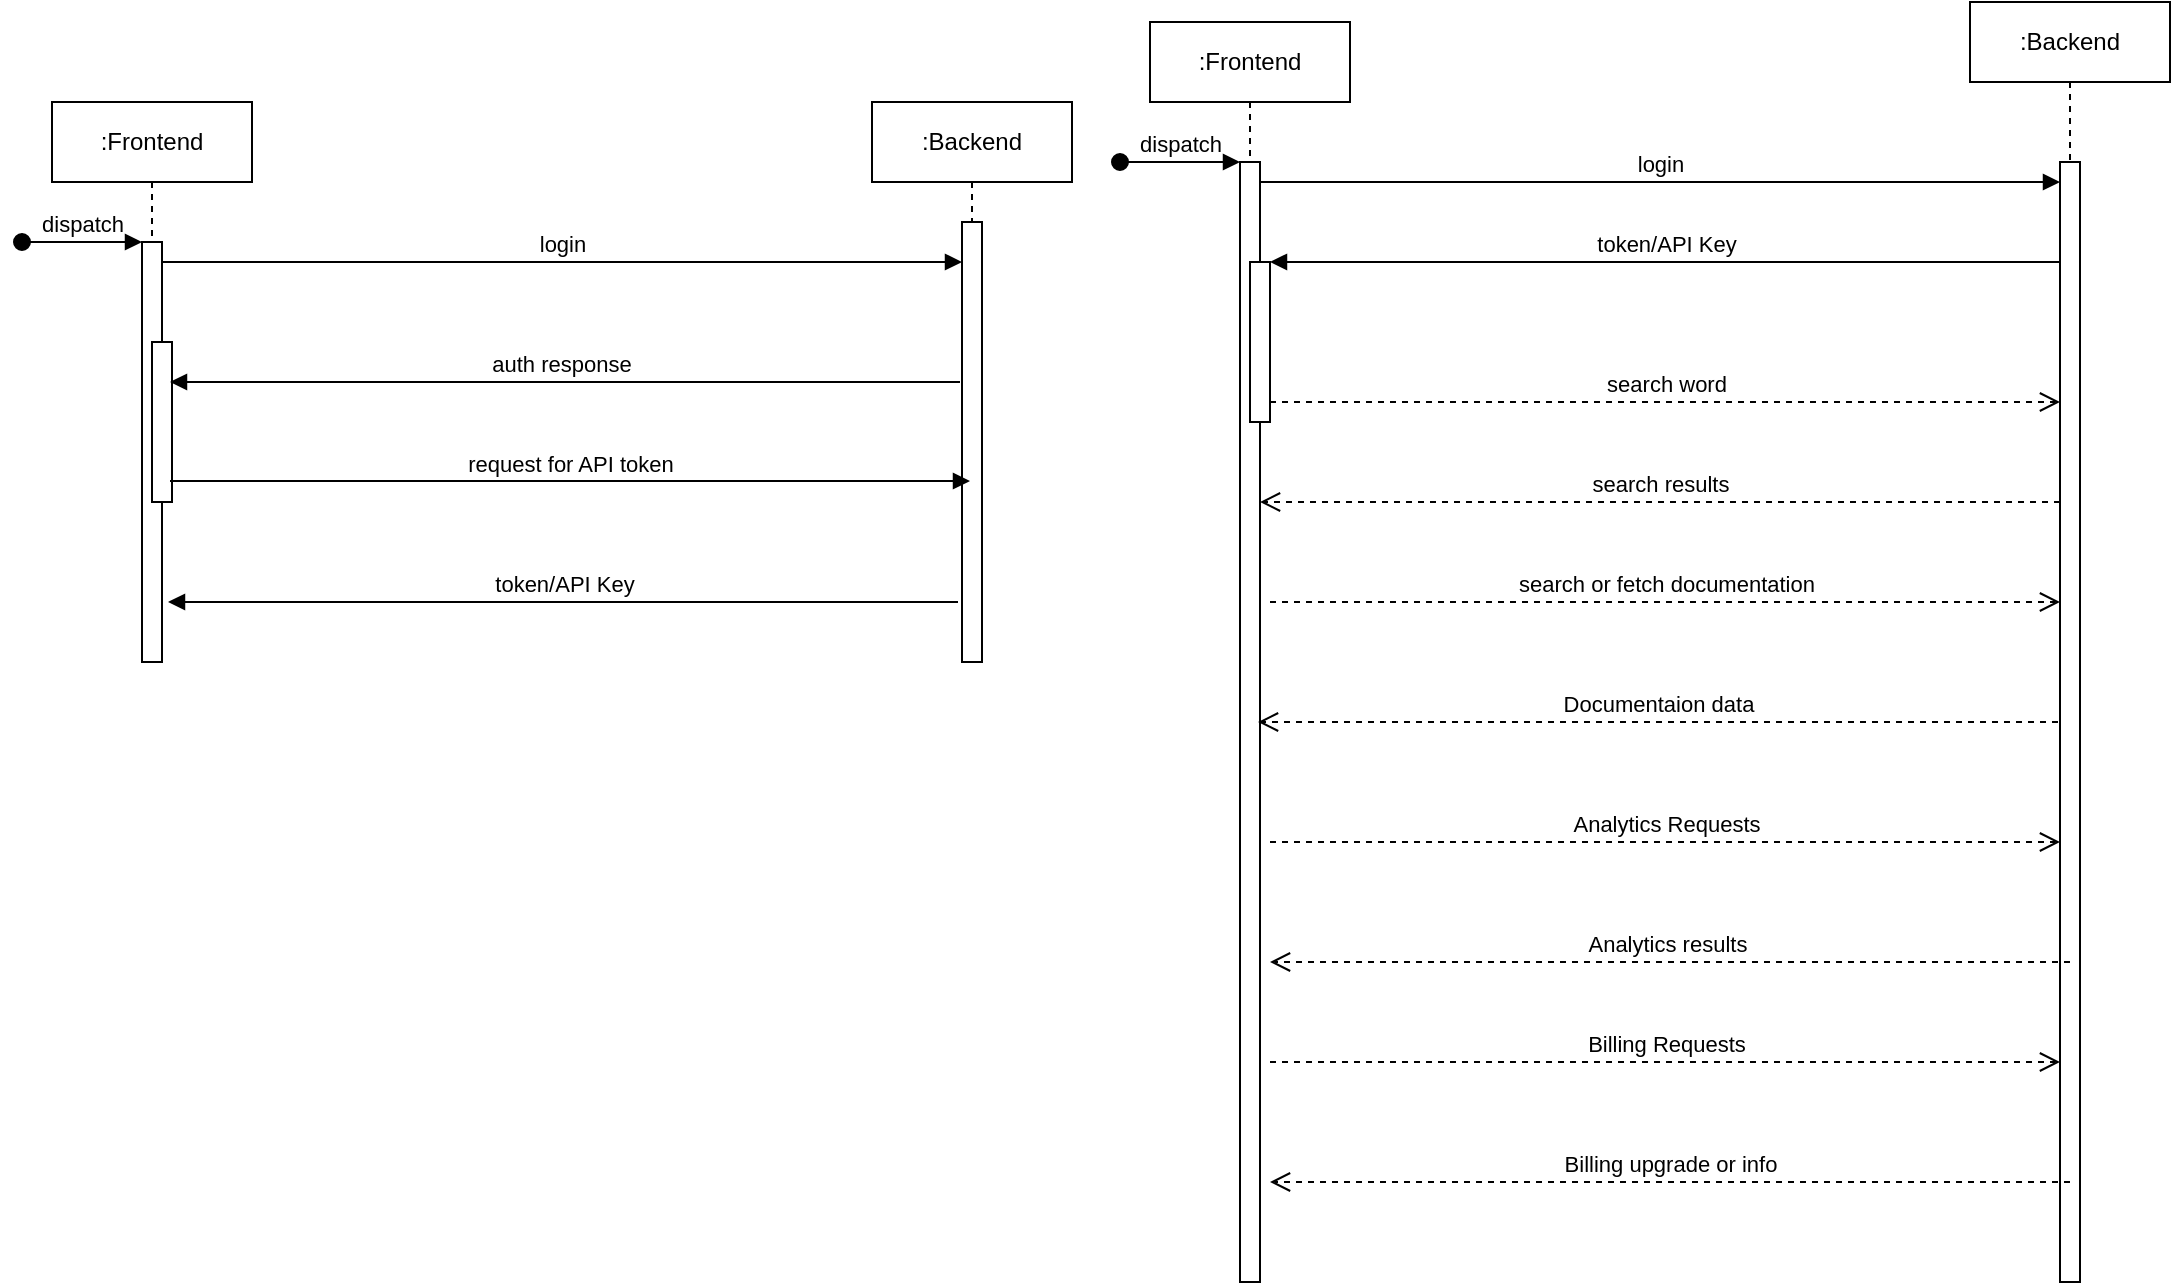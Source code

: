 <mxfile version="21.2.0" type="github">
  <diagram name="Page-1" id="2YBvvXClWsGukQMizWep">
    <mxGraphModel dx="1194" dy="741" grid="1" gridSize="10" guides="1" tooltips="1" connect="1" arrows="1" fold="1" page="1" pageScale="1" pageWidth="850" pageHeight="1100" math="0" shadow="0">
      <root>
        <mxCell id="0" />
        <mxCell id="1" parent="0" />
        <mxCell id="R4cRmpyerJcZYyLZYaJI-20" value=":Frontend" style="shape=umlLifeline;perimeter=lifelinePerimeter;whiteSpace=wrap;html=1;container=0;dropTarget=0;collapsible=0;recursiveResize=0;outlineConnect=0;portConstraint=eastwest;newEdgeStyle={&quot;edgeStyle&quot;:&quot;elbowEdgeStyle&quot;,&quot;elbow&quot;:&quot;vertical&quot;,&quot;curved&quot;:0,&quot;rounded&quot;:0};" parent="1" vertex="1">
          <mxGeometry x="151" y="80" width="100" height="280" as="geometry" />
        </mxCell>
        <mxCell id="R4cRmpyerJcZYyLZYaJI-21" value="" style="html=1;points=[];perimeter=orthogonalPerimeter;outlineConnect=0;targetShapes=umlLifeline;portConstraint=eastwest;newEdgeStyle={&quot;edgeStyle&quot;:&quot;elbowEdgeStyle&quot;,&quot;elbow&quot;:&quot;vertical&quot;,&quot;curved&quot;:0,&quot;rounded&quot;:0};" parent="R4cRmpyerJcZYyLZYaJI-20" vertex="1">
          <mxGeometry x="45" y="70" width="10" height="210" as="geometry" />
        </mxCell>
        <mxCell id="R4cRmpyerJcZYyLZYaJI-22" value="dispatch" style="html=1;verticalAlign=bottom;startArrow=oval;endArrow=block;startSize=8;edgeStyle=elbowEdgeStyle;elbow=vertical;curved=0;rounded=0;" parent="R4cRmpyerJcZYyLZYaJI-20" target="R4cRmpyerJcZYyLZYaJI-21" edge="1">
          <mxGeometry relative="1" as="geometry">
            <mxPoint x="-15" y="70" as="sourcePoint" />
          </mxGeometry>
        </mxCell>
        <mxCell id="R4cRmpyerJcZYyLZYaJI-23" value="" style="html=1;points=[];perimeter=orthogonalPerimeter;outlineConnect=0;targetShapes=umlLifeline;portConstraint=eastwest;newEdgeStyle={&quot;edgeStyle&quot;:&quot;elbowEdgeStyle&quot;,&quot;elbow&quot;:&quot;vertical&quot;,&quot;curved&quot;:0,&quot;rounded&quot;:0};" parent="R4cRmpyerJcZYyLZYaJI-20" vertex="1">
          <mxGeometry x="50" y="120" width="10" height="80" as="geometry" />
        </mxCell>
        <mxCell id="R4cRmpyerJcZYyLZYaJI-24" value=":Backend" style="shape=umlLifeline;perimeter=lifelinePerimeter;whiteSpace=wrap;html=1;container=0;dropTarget=0;collapsible=0;recursiveResize=0;outlineConnect=0;portConstraint=eastwest;newEdgeStyle={&quot;edgeStyle&quot;:&quot;elbowEdgeStyle&quot;,&quot;elbow&quot;:&quot;vertical&quot;,&quot;curved&quot;:0,&quot;rounded&quot;:0};" parent="1" vertex="1">
          <mxGeometry x="561" y="80" width="100" height="280" as="geometry" />
        </mxCell>
        <mxCell id="R4cRmpyerJcZYyLZYaJI-25" value="" style="html=1;points=[];perimeter=orthogonalPerimeter;outlineConnect=0;targetShapes=umlLifeline;portConstraint=eastwest;newEdgeStyle={&quot;edgeStyle&quot;:&quot;elbowEdgeStyle&quot;,&quot;elbow&quot;:&quot;vertical&quot;,&quot;curved&quot;:0,&quot;rounded&quot;:0};" parent="R4cRmpyerJcZYyLZYaJI-24" vertex="1">
          <mxGeometry x="45" y="60" width="10" height="220" as="geometry" />
        </mxCell>
        <mxCell id="R4cRmpyerJcZYyLZYaJI-26" value="login" style="html=1;verticalAlign=bottom;endArrow=block;edgeStyle=elbowEdgeStyle;elbow=vertical;curved=0;rounded=0;" parent="1" source="R4cRmpyerJcZYyLZYaJI-21" target="R4cRmpyerJcZYyLZYaJI-25" edge="1">
          <mxGeometry relative="1" as="geometry">
            <mxPoint x="306" y="170" as="sourcePoint" />
            <Array as="points">
              <mxPoint x="291" y="160" />
            </Array>
          </mxGeometry>
        </mxCell>
        <mxCell id="R4cRmpyerJcZYyLZYaJI-27" value="token/API Key" style="html=1;verticalAlign=bottom;endArrow=block;edgeStyle=elbowEdgeStyle;elbow=horizontal;curved=0;rounded=0;" parent="1" edge="1">
          <mxGeometry relative="1" as="geometry">
            <mxPoint x="604" y="330" as="sourcePoint" />
            <Array as="points">
              <mxPoint x="328" y="330" />
              <mxPoint x="438" y="320" />
              <mxPoint x="398" y="280" />
              <mxPoint x="299" y="250" />
            </Array>
            <mxPoint x="209" y="330" as="targetPoint" />
          </mxGeometry>
        </mxCell>
        <mxCell id="R4cRmpyerJcZYyLZYaJI-28" value=":Frontend" style="shape=umlLifeline;perimeter=lifelinePerimeter;whiteSpace=wrap;html=1;container=0;dropTarget=0;collapsible=0;recursiveResize=0;outlineConnect=0;portConstraint=eastwest;newEdgeStyle={&quot;edgeStyle&quot;:&quot;elbowEdgeStyle&quot;,&quot;elbow&quot;:&quot;vertical&quot;,&quot;curved&quot;:0,&quot;rounded&quot;:0};" parent="1" vertex="1">
          <mxGeometry x="700" y="40" width="100" height="630" as="geometry" />
        </mxCell>
        <mxCell id="R4cRmpyerJcZYyLZYaJI-29" value="" style="html=1;points=[];perimeter=orthogonalPerimeter;outlineConnect=0;targetShapes=umlLifeline;portConstraint=eastwest;newEdgeStyle={&quot;edgeStyle&quot;:&quot;elbowEdgeStyle&quot;,&quot;elbow&quot;:&quot;vertical&quot;,&quot;curved&quot;:0,&quot;rounded&quot;:0};" parent="R4cRmpyerJcZYyLZYaJI-28" vertex="1">
          <mxGeometry x="45" y="70" width="10" height="560" as="geometry" />
        </mxCell>
        <mxCell id="R4cRmpyerJcZYyLZYaJI-30" value="dispatch" style="html=1;verticalAlign=bottom;startArrow=oval;endArrow=block;startSize=8;edgeStyle=elbowEdgeStyle;elbow=vertical;curved=0;rounded=0;" parent="R4cRmpyerJcZYyLZYaJI-28" target="R4cRmpyerJcZYyLZYaJI-29" edge="1">
          <mxGeometry relative="1" as="geometry">
            <mxPoint x="-15" y="70" as="sourcePoint" />
          </mxGeometry>
        </mxCell>
        <mxCell id="R4cRmpyerJcZYyLZYaJI-31" value="" style="html=1;points=[];perimeter=orthogonalPerimeter;outlineConnect=0;targetShapes=umlLifeline;portConstraint=eastwest;newEdgeStyle={&quot;edgeStyle&quot;:&quot;elbowEdgeStyle&quot;,&quot;elbow&quot;:&quot;vertical&quot;,&quot;curved&quot;:0,&quot;rounded&quot;:0};" parent="R4cRmpyerJcZYyLZYaJI-28" vertex="1">
          <mxGeometry x="50" y="120" width="10" height="80" as="geometry" />
        </mxCell>
        <mxCell id="R4cRmpyerJcZYyLZYaJI-32" value=":Backend" style="shape=umlLifeline;perimeter=lifelinePerimeter;whiteSpace=wrap;html=1;container=0;dropTarget=0;collapsible=0;recursiveResize=0;outlineConnect=0;portConstraint=eastwest;newEdgeStyle={&quot;edgeStyle&quot;:&quot;elbowEdgeStyle&quot;,&quot;elbow&quot;:&quot;vertical&quot;,&quot;curved&quot;:0,&quot;rounded&quot;:0};" parent="1" vertex="1">
          <mxGeometry x="1110" y="30" width="100" height="640" as="geometry" />
        </mxCell>
        <mxCell id="R4cRmpyerJcZYyLZYaJI-33" value="" style="html=1;points=[];perimeter=orthogonalPerimeter;outlineConnect=0;targetShapes=umlLifeline;portConstraint=eastwest;newEdgeStyle={&quot;edgeStyle&quot;:&quot;elbowEdgeStyle&quot;,&quot;elbow&quot;:&quot;vertical&quot;,&quot;curved&quot;:0,&quot;rounded&quot;:0};" parent="R4cRmpyerJcZYyLZYaJI-32" vertex="1">
          <mxGeometry x="45" y="80" width="10" height="560" as="geometry" />
        </mxCell>
        <mxCell id="R4cRmpyerJcZYyLZYaJI-34" value="login" style="html=1;verticalAlign=bottom;endArrow=block;edgeStyle=elbowEdgeStyle;elbow=vertical;curved=0;rounded=0;" parent="1" source="R4cRmpyerJcZYyLZYaJI-29" target="R4cRmpyerJcZYyLZYaJI-33" edge="1">
          <mxGeometry relative="1" as="geometry">
            <mxPoint x="855" y="130" as="sourcePoint" />
            <Array as="points">
              <mxPoint x="840" y="120" />
            </Array>
          </mxGeometry>
        </mxCell>
        <mxCell id="R4cRmpyerJcZYyLZYaJI-35" value="search results" style="html=1;verticalAlign=bottom;endArrow=open;dashed=1;endSize=8;edgeStyle=elbowEdgeStyle;elbow=vertical;curved=0;rounded=0;" parent="1" source="R4cRmpyerJcZYyLZYaJI-33" target="R4cRmpyerJcZYyLZYaJI-29" edge="1">
          <mxGeometry relative="1" as="geometry">
            <mxPoint x="855" y="205" as="targetPoint" />
            <Array as="points">
              <mxPoint x="850" y="280" />
            </Array>
          </mxGeometry>
        </mxCell>
        <mxCell id="R4cRmpyerJcZYyLZYaJI-36" value="token/API Key" style="html=1;verticalAlign=bottom;endArrow=block;edgeStyle=elbowEdgeStyle;elbow=horizontal;curved=0;rounded=0;" parent="1" source="R4cRmpyerJcZYyLZYaJI-33" target="R4cRmpyerJcZYyLZYaJI-31" edge="1">
          <mxGeometry relative="1" as="geometry">
            <mxPoint x="835" y="160" as="sourcePoint" />
            <Array as="points">
              <mxPoint x="850" y="160" />
            </Array>
          </mxGeometry>
        </mxCell>
        <mxCell id="R4cRmpyerJcZYyLZYaJI-37" value="search word" style="html=1;verticalAlign=bottom;endArrow=open;dashed=1;endSize=8;edgeStyle=elbowEdgeStyle;elbow=vertical;curved=0;rounded=0;" parent="1" source="R4cRmpyerJcZYyLZYaJI-31" target="R4cRmpyerJcZYyLZYaJI-33" edge="1">
          <mxGeometry relative="1" as="geometry">
            <mxPoint x="835" y="235" as="targetPoint" />
            <Array as="points">
              <mxPoint x="840" y="230" />
            </Array>
          </mxGeometry>
        </mxCell>
        <mxCell id="R4cRmpyerJcZYyLZYaJI-38" value="search or fetch documentation" style="html=1;verticalAlign=bottom;endArrow=open;dashed=1;endSize=8;edgeStyle=elbowEdgeStyle;elbow=vertical;curved=0;rounded=0;" parent="1" edge="1">
          <mxGeometry relative="1" as="geometry">
            <mxPoint x="1155" y="330" as="targetPoint" />
            <Array as="points">
              <mxPoint x="840" y="330" />
            </Array>
            <mxPoint x="760" y="330" as="sourcePoint" />
          </mxGeometry>
        </mxCell>
        <mxCell id="R4cRmpyerJcZYyLZYaJI-39" value="Documentaion data" style="html=1;verticalAlign=bottom;endArrow=open;dashed=1;endSize=8;edgeStyle=elbowEdgeStyle;elbow=vertical;curved=0;rounded=0;" parent="1" edge="1">
          <mxGeometry relative="1" as="geometry">
            <mxPoint x="754" y="390" as="targetPoint" />
            <Array as="points">
              <mxPoint x="849" y="390" />
            </Array>
            <mxPoint x="1154" y="390" as="sourcePoint" />
          </mxGeometry>
        </mxCell>
        <mxCell id="R4cRmpyerJcZYyLZYaJI-40" value="Analytics Requests" style="html=1;verticalAlign=bottom;endArrow=open;dashed=1;endSize=8;edgeStyle=elbowEdgeStyle;elbow=vertical;curved=0;rounded=0;" parent="1" edge="1">
          <mxGeometry relative="1" as="geometry">
            <mxPoint x="1155" y="450" as="targetPoint" />
            <Array as="points">
              <mxPoint x="840" y="450" />
            </Array>
            <mxPoint x="760" y="450" as="sourcePoint" />
          </mxGeometry>
        </mxCell>
        <mxCell id="R4cRmpyerJcZYyLZYaJI-41" value="Analytics results&amp;nbsp;" style="html=1;verticalAlign=bottom;endArrow=open;dashed=1;endSize=8;edgeStyle=elbowEdgeStyle;elbow=vertical;curved=0;rounded=0;" parent="1" edge="1">
          <mxGeometry relative="1" as="geometry">
            <mxPoint x="760" y="510" as="targetPoint" />
            <Array as="points">
              <mxPoint x="855" y="510" />
            </Array>
            <mxPoint x="1160" y="510" as="sourcePoint" />
          </mxGeometry>
        </mxCell>
        <mxCell id="R4cRmpyerJcZYyLZYaJI-42" value="Billing Requests" style="html=1;verticalAlign=bottom;endArrow=open;dashed=1;endSize=8;edgeStyle=elbowEdgeStyle;elbow=vertical;curved=0;rounded=0;" parent="1" edge="1">
          <mxGeometry relative="1" as="geometry">
            <mxPoint x="1155" y="560" as="targetPoint" />
            <Array as="points">
              <mxPoint x="840" y="560" />
            </Array>
            <mxPoint x="760" y="560" as="sourcePoint" />
          </mxGeometry>
        </mxCell>
        <mxCell id="R4cRmpyerJcZYyLZYaJI-43" value="Billing upgrade or info" style="html=1;verticalAlign=bottom;endArrow=open;dashed=1;endSize=8;edgeStyle=elbowEdgeStyle;elbow=vertical;curved=0;rounded=0;" parent="1" edge="1">
          <mxGeometry relative="1" as="geometry">
            <mxPoint x="760" y="620" as="targetPoint" />
            <Array as="points">
              <mxPoint x="855" y="620" />
            </Array>
            <mxPoint x="1160" y="620" as="sourcePoint" />
          </mxGeometry>
        </mxCell>
        <mxCell id="9Xh41CE2SBmJAwipE2NW-1" value="auth response&amp;nbsp;" style="html=1;verticalAlign=bottom;endArrow=block;edgeStyle=elbowEdgeStyle;elbow=horizontal;curved=0;rounded=0;" edge="1" parent="1">
          <mxGeometry x="0.003" relative="1" as="geometry">
            <mxPoint x="605" y="220" as="sourcePoint" />
            <Array as="points">
              <mxPoint x="300" y="220" />
            </Array>
            <mxPoint x="210" y="220" as="targetPoint" />
            <mxPoint as="offset" />
          </mxGeometry>
        </mxCell>
        <mxCell id="9Xh41CE2SBmJAwipE2NW-2" value="request for API token" style="html=1;verticalAlign=bottom;endArrow=block;edgeStyle=elbowEdgeStyle;elbow=vertical;curved=0;rounded=0;" edge="1" parent="1">
          <mxGeometry relative="1" as="geometry">
            <mxPoint x="210" y="269.5" as="sourcePoint" />
            <Array as="points">
              <mxPoint x="295" y="269.5" />
            </Array>
            <mxPoint x="610" y="269.5" as="targetPoint" />
          </mxGeometry>
        </mxCell>
      </root>
    </mxGraphModel>
  </diagram>
</mxfile>
